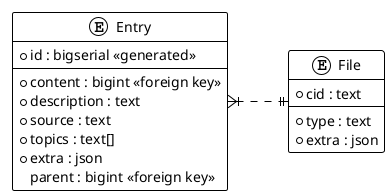 @startuml
!theme plain
left to right direction

entity File {
    * cid : text
    --
    * type : text
    * extra : json
}

entity Entry {
    * id : bigserial <<generated>>
    --
    * content : bigint <<foreign key>>
    * description : text
    * source : text
    * topics : text[]
    * extra : json
    parent : bigint <<foreign key>>
}

Entry }|..|| File
@enduml
